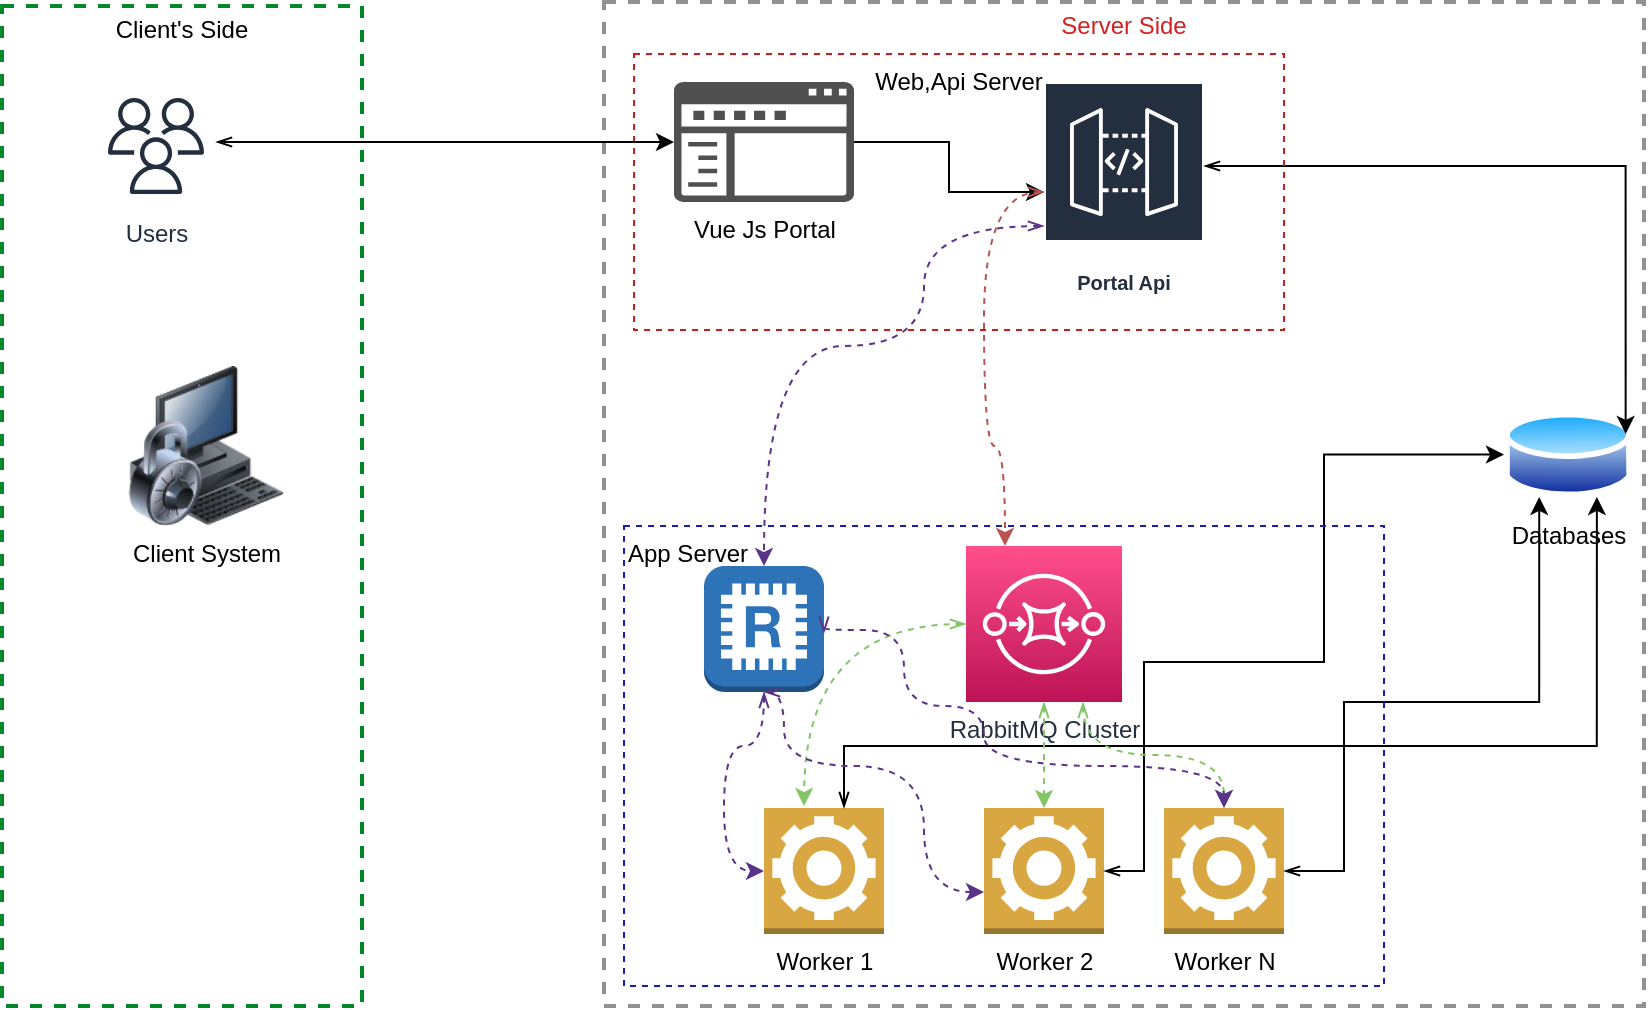 <mxfile version="21.3.2" type="github">
  <diagram id="_KsFbbM1c4Vf_MlxP51w" name="Page-1">
    <mxGraphModel dx="864" dy="467" grid="1" gridSize="10" guides="1" tooltips="1" connect="1" arrows="1" fold="1" page="1" pageScale="1" pageWidth="850" pageHeight="1100" math="0" shadow="0">
      <root>
        <mxCell id="0" />
        <mxCell id="1" parent="0" />
        <mxCell id="yMU-ZAaQUFapcs6r5aY3-1" value="Client&#39;s Side" style="fontStyle=0;verticalAlign=top;align=center;spacingTop=-2;fillColor=none;rounded=0;whiteSpace=wrap;html=1;strokeColor=#00882B;strokeWidth=2;dashed=1;container=1;collapsible=0;expand=0;recursiveResize=0;" parent="1" vertex="1">
          <mxGeometry x="109" y="40" width="180" height="500" as="geometry" />
        </mxCell>
        <mxCell id="yMU-ZAaQUFapcs6r5aY3-2" value="Users" style="outlineConnect=0;fontColor=#232F3E;gradientColor=none;strokeColor=#232F3E;fillColor=#ffffff;dashed=0;verticalLabelPosition=bottom;verticalAlign=top;align=center;html=1;fontSize=12;fontStyle=0;aspect=fixed;shape=mxgraph.aws4.resourceIcon;resIcon=mxgraph.aws4.users;" parent="yMU-ZAaQUFapcs6r5aY3-1" vertex="1">
          <mxGeometry x="47" y="40" width="60" height="60" as="geometry" />
        </mxCell>
        <mxCell id="yMU-ZAaQUFapcs6r5aY3-34" value="Client System" style="image;html=1;image=img/lib/clip_art/computers/Secure_System_128x128.png;dashed=0;fillColor=#D9A741;" parent="yMU-ZAaQUFapcs6r5aY3-1" vertex="1">
          <mxGeometry x="62" y="180" width="80" height="80" as="geometry" />
        </mxCell>
        <mxCell id="yMU-ZAaQUFapcs6r5aY3-3" value="Server Side" style="fontStyle=0;verticalAlign=top;align=center;spacingTop=-2;fillColor=none;rounded=0;whiteSpace=wrap;html=1;strokeColor=#919191;strokeWidth=2;dashed=1;container=1;collapsible=0;expand=0;recursiveResize=0;fontColor=#d42121;" parent="1" vertex="1">
          <mxGeometry x="410" y="38" width="520" height="502" as="geometry" />
        </mxCell>
        <mxCell id="yMU-ZAaQUFapcs6r5aY3-29" style="edgeStyle=orthogonalEdgeStyle;rounded=0;orthogonalLoop=1;jettySize=auto;html=1;" parent="yMU-ZAaQUFapcs6r5aY3-3" source="yMU-ZAaQUFapcs6r5aY3-5" target="yMU-ZAaQUFapcs6r5aY3-6" edge="1">
          <mxGeometry relative="1" as="geometry" />
        </mxCell>
        <mxCell id="yMU-ZAaQUFapcs6r5aY3-5" value="Vue Js Portal" style="pointerEvents=1;shadow=0;dashed=0;html=1;strokeColor=none;labelPosition=center;verticalLabelPosition=bottom;verticalAlign=top;align=center;fillColor=#505050;shape=mxgraph.mscae.intune.company_portal" parent="yMU-ZAaQUFapcs6r5aY3-3" vertex="1">
          <mxGeometry x="35" y="40" width="90" height="60" as="geometry" />
        </mxCell>
        <mxCell id="yMU-ZAaQUFapcs6r5aY3-6" value="Portal Api" style="outlineConnect=0;fontColor=#232F3E;gradientColor=none;strokeColor=#ffffff;fillColor=#232F3E;dashed=0;verticalLabelPosition=middle;verticalAlign=bottom;align=center;html=1;whiteSpace=wrap;fontSize=10;fontStyle=1;spacing=3;shape=mxgraph.aws4.productIcon;prIcon=mxgraph.aws4.api_gateway;" parent="yMU-ZAaQUFapcs6r5aY3-3" vertex="1">
          <mxGeometry x="220" y="40" width="80" height="110" as="geometry" />
        </mxCell>
        <mxCell id="yMU-ZAaQUFapcs6r5aY3-62" style="edgeStyle=orthogonalEdgeStyle;curved=1;rounded=0;orthogonalLoop=1;jettySize=auto;html=1;startArrow=openThin;startFill=0;dashed=1;fillColor=#f8cecc;strokeColor=#b85450;entryX=0.25;entryY=0;entryDx=0;entryDy=0;entryPerimeter=0;" parent="yMU-ZAaQUFapcs6r5aY3-3" source="yMU-ZAaQUFapcs6r5aY3-6" target="x4FNr3anz5mZ0z94SjzF-9" edge="1">
          <mxGeometry relative="1" as="geometry">
            <Array as="points">
              <mxPoint x="190" y="95" />
              <mxPoint x="190" y="222" />
              <mxPoint x="200" y="222" />
            </Array>
          </mxGeometry>
        </mxCell>
        <mxCell id="yMU-ZAaQUFapcs6r5aY3-9" value="Worker 2" style="outlineConnect=0;dashed=0;verticalLabelPosition=bottom;verticalAlign=top;align=center;html=1;shape=mxgraph.aws3.worker;fillColor=#D9A741;gradientColor=none;labelBackgroundColor=none;fontColor=#000000;" parent="yMU-ZAaQUFapcs6r5aY3-3" vertex="1">
          <mxGeometry x="190" y="403" width="60" height="63" as="geometry" />
        </mxCell>
        <mxCell id="yMU-ZAaQUFapcs6r5aY3-50" style="edgeStyle=orthogonalEdgeStyle;rounded=0;orthogonalLoop=1;jettySize=auto;html=1;exitX=1;exitY=0.5;exitDx=0;exitDy=0;exitPerimeter=0;startArrow=openThin;startFill=0;entryX=0;entryY=0.5;entryDx=0;entryDy=0;" parent="yMU-ZAaQUFapcs6r5aY3-3" source="yMU-ZAaQUFapcs6r5aY3-9" target="x4FNr3anz5mZ0z94SjzF-1" edge="1">
          <mxGeometry relative="1" as="geometry">
            <mxPoint x="440" y="230" as="targetPoint" />
            <Array as="points">
              <mxPoint x="270" y="435" />
              <mxPoint x="270" y="330" />
              <mxPoint x="360" y="330" />
              <mxPoint x="360" y="226" />
            </Array>
          </mxGeometry>
        </mxCell>
        <mxCell id="yMU-ZAaQUFapcs6r5aY3-11" value="Worker N" style="outlineConnect=0;dashed=0;verticalLabelPosition=bottom;verticalAlign=top;align=center;html=1;shape=mxgraph.aws3.worker;fillColor=#D9A741;gradientColor=none;" parent="yMU-ZAaQUFapcs6r5aY3-3" vertex="1">
          <mxGeometry x="280" y="403" width="60" height="63" as="geometry" />
        </mxCell>
        <mxCell id="x4FNr3anz5mZ0z94SjzF-1" value="Databases" style="aspect=fixed;perimeter=ellipsePerimeter;align=center;shadow=0;dashed=0;spacingTop=3;image;image=img/lib/active_directory/database.svg;labelBackgroundColor=none;fontColor=#000000;html=1;" parent="yMU-ZAaQUFapcs6r5aY3-3" vertex="1">
          <mxGeometry x="450" y="202.6" width="64.05" height="47.4" as="geometry" />
        </mxCell>
        <mxCell id="x4FNr3anz5mZ0z94SjzF-3" value="Worker 1" style="outlineConnect=0;dashed=0;verticalLabelPosition=bottom;verticalAlign=top;align=center;html=1;shape=mxgraph.aws3.worker;fillColor=#D9A741;gradientColor=none;labelBackgroundColor=none;fontColor=#000000;" parent="yMU-ZAaQUFapcs6r5aY3-3" vertex="1">
          <mxGeometry x="80" y="403" width="60" height="63" as="geometry" />
        </mxCell>
        <mxCell id="x4FNr3anz5mZ0z94SjzF-5" style="edgeStyle=orthogonalEdgeStyle;rounded=0;orthogonalLoop=1;jettySize=auto;html=1;exitX=1;exitY=0.5;exitDx=0;exitDy=0;exitPerimeter=0;startArrow=openThin;startFill=0;entryX=0.25;entryY=1;entryDx=0;entryDy=0;" parent="yMU-ZAaQUFapcs6r5aY3-3" source="yMU-ZAaQUFapcs6r5aY3-11" target="x4FNr3anz5mZ0z94SjzF-1" edge="1">
          <mxGeometry relative="1" as="geometry">
            <mxPoint x="450.0" y="294.8" as="targetPoint" />
            <Array as="points">
              <mxPoint x="370" y="435" />
              <mxPoint x="370" y="350" />
              <mxPoint x="467" y="350" />
            </Array>
            <mxPoint x="340" y="250" as="sourcePoint" />
          </mxGeometry>
        </mxCell>
        <mxCell id="x4FNr3anz5mZ0z94SjzF-6" style="edgeStyle=orthogonalEdgeStyle;rounded=0;orthogonalLoop=1;jettySize=auto;html=1;startArrow=openThin;startFill=0;entryX=0.75;entryY=1;entryDx=0;entryDy=0;" parent="yMU-ZAaQUFapcs6r5aY3-3" source="x4FNr3anz5mZ0z94SjzF-3" target="x4FNr3anz5mZ0z94SjzF-1" edge="1">
          <mxGeometry relative="1" as="geometry">
            <mxPoint x="450.0" y="123.0" as="targetPoint" />
            <Array as="points">
              <mxPoint x="120" y="372" />
              <mxPoint x="497" y="372" />
            </Array>
            <mxPoint x="340" y="78.2" as="sourcePoint" />
          </mxGeometry>
        </mxCell>
        <mxCell id="x4FNr3anz5mZ0z94SjzF-9" value="RabbitMQ Cluster" style="sketch=0;points=[[0,0,0],[0.25,0,0],[0.5,0,0],[0.75,0,0],[1,0,0],[0,1,0],[0.25,1,0],[0.5,1,0],[0.75,1,0],[1,1,0],[0,0.25,0],[0,0.5,0],[0,0.75,0],[1,0.25,0],[1,0.5,0],[1,0.75,0]];outlineConnect=0;fontColor=#232F3E;gradientColor=#FF4F8B;gradientDirection=north;fillColor=#BC1356;strokeColor=#ffffff;dashed=0;verticalLabelPosition=bottom;verticalAlign=top;align=center;html=1;fontSize=12;fontStyle=0;aspect=fixed;shape=mxgraph.aws4.resourceIcon;resIcon=mxgraph.aws4.sqs;labelBackgroundColor=none;" parent="yMU-ZAaQUFapcs6r5aY3-3" vertex="1">
          <mxGeometry x="181" y="272" width="78" height="78" as="geometry" />
        </mxCell>
        <mxCell id="yMU-ZAaQUFapcs6r5aY3-60" style="edgeStyle=orthogonalEdgeStyle;curved=1;rounded=0;orthogonalLoop=1;jettySize=auto;html=1;startArrow=openThin;startFill=0;strokeColor=#82c566;dashed=1;labelBackgroundColor=none;labelBorderColor=default;entryX=0.5;entryY=0;entryDx=0;entryDy=0;entryPerimeter=0;" parent="yMU-ZAaQUFapcs6r5aY3-3" source="x4FNr3anz5mZ0z94SjzF-9" target="yMU-ZAaQUFapcs6r5aY3-9" edge="1">
          <mxGeometry relative="1" as="geometry">
            <mxPoint x="120" y="320" as="targetPoint" />
          </mxGeometry>
        </mxCell>
        <mxCell id="x4FNr3anz5mZ0z94SjzF-10" style="edgeStyle=orthogonalEdgeStyle;curved=1;rounded=0;orthogonalLoop=1;jettySize=auto;html=1;startArrow=openThin;startFill=0;strokeColor=#82c566;dashed=1;labelBackgroundColor=none;labelBorderColor=default;entryX=0.5;entryY=0;entryDx=0;entryDy=0;entryPerimeter=0;exitX=0.75;exitY=1;exitDx=0;exitDy=0;exitPerimeter=0;" parent="yMU-ZAaQUFapcs6r5aY3-3" source="x4FNr3anz5mZ0z94SjzF-9" target="yMU-ZAaQUFapcs6r5aY3-11" edge="1">
          <mxGeometry relative="1" as="geometry">
            <mxPoint x="230" y="520" as="targetPoint" />
            <mxPoint x="279" y="238" as="sourcePoint" />
          </mxGeometry>
        </mxCell>
        <mxCell id="x4FNr3anz5mZ0z94SjzF-15" style="edgeStyle=orthogonalEdgeStyle;rounded=0;orthogonalLoop=1;jettySize=auto;html=1;startArrow=openThin;startFill=0;entryX=1;entryY=0.25;entryDx=0;entryDy=0;" parent="yMU-ZAaQUFapcs6r5aY3-3" source="yMU-ZAaQUFapcs6r5aY3-6" target="x4FNr3anz5mZ0z94SjzF-1" edge="1">
          <mxGeometry relative="1" as="geometry">
            <mxPoint x="123" y="211.5" as="sourcePoint" />
            <mxPoint x="496.683" y="115.228" as="targetPoint" />
            <Array as="points">
              <mxPoint x="511" y="82" />
            </Array>
          </mxGeometry>
        </mxCell>
        <mxCell id="x4FNr3anz5mZ0z94SjzF-14" value="Web,Api Server" style="rounded=0;whiteSpace=wrap;html=1;labelBackgroundColor=none;fillStyle=dots;fillColor=none;dashed=1;align=center;verticalAlign=top;fontColor=#000000;strokeColor=#ce1c1c;" parent="yMU-ZAaQUFapcs6r5aY3-3" vertex="1">
          <mxGeometry x="15" y="26" width="325" height="138" as="geometry" />
        </mxCell>
        <mxCell id="xUTsG6EXteNMuKocuy_s-2" value="App Server" style="rounded=0;whiteSpace=wrap;html=1;labelBackgroundColor=none;fillStyle=dots;fillColor=none;dashed=1;align=left;verticalAlign=top;fontColor=#000000;strokeColor=#161cc0;" vertex="1" parent="yMU-ZAaQUFapcs6r5aY3-3">
          <mxGeometry x="10" y="262" width="380" height="230" as="geometry" />
        </mxCell>
        <mxCell id="x4FNr3anz5mZ0z94SjzF-12" style="edgeStyle=orthogonalEdgeStyle;rounded=0;orthogonalLoop=1;jettySize=auto;html=1;startArrow=openThin;startFill=0;entryX=0;entryY=0.5;entryDx=0;entryDy=0;entryPerimeter=0;" parent="1" source="yMU-ZAaQUFapcs6r5aY3-2" target="yMU-ZAaQUFapcs6r5aY3-5" edge="1">
          <mxGeometry relative="1" as="geometry">
            <mxPoint x="217" y="100" as="sourcePoint" />
            <mxPoint x="427" y="87" as="targetPoint" />
            <Array as="points">
              <mxPoint x="320" y="108" />
              <mxPoint x="320" y="108" />
            </Array>
          </mxGeometry>
        </mxCell>
        <mxCell id="xUTsG6EXteNMuKocuy_s-1" style="edgeStyle=orthogonalEdgeStyle;curved=1;rounded=0;orthogonalLoop=1;jettySize=auto;html=1;startArrow=openThin;startFill=0;strokeColor=#82c566;dashed=1;labelBackgroundColor=none;labelBorderColor=default;" edge="1" parent="1" source="x4FNr3anz5mZ0z94SjzF-9">
          <mxGeometry relative="1" as="geometry">
            <mxPoint x="510" y="440" as="targetPoint" />
            <mxPoint x="512" y="398" as="sourcePoint" />
          </mxGeometry>
        </mxCell>
        <mxCell id="xUTsG6EXteNMuKocuy_s-3" value="" style="outlineConnect=0;dashed=0;verticalLabelPosition=bottom;verticalAlign=top;align=center;html=1;shape=mxgraph.aws3.redis;fillColor=#2E73B8;gradientColor=none;" vertex="1" parent="1">
          <mxGeometry x="460" y="320" width="60" height="63" as="geometry" />
        </mxCell>
        <mxCell id="xUTsG6EXteNMuKocuy_s-4" style="edgeStyle=orthogonalEdgeStyle;curved=1;rounded=0;orthogonalLoop=1;jettySize=auto;html=1;startArrow=openThin;startFill=0;dashed=1;fillColor=#f8cecc;strokeColor=#5a3489;entryX=0.5;entryY=0;entryDx=0;entryDy=0;entryPerimeter=0;" edge="1" parent="1" source="yMU-ZAaQUFapcs6r5aY3-6" target="xUTsG6EXteNMuKocuy_s-3">
          <mxGeometry relative="1" as="geometry">
            <Array as="points">
              <mxPoint x="570" y="150" />
              <mxPoint x="570" y="210" />
              <mxPoint x="490" y="210" />
            </Array>
            <mxPoint x="520" y="143" as="sourcePoint" />
            <mxPoint x="501" y="320" as="targetPoint" />
          </mxGeometry>
        </mxCell>
        <mxCell id="xUTsG6EXteNMuKocuy_s-5" style="edgeStyle=orthogonalEdgeStyle;curved=1;rounded=0;orthogonalLoop=1;jettySize=auto;html=1;startArrow=openThin;startFill=0;dashed=1;fillColor=#f8cecc;strokeColor=#5A3489;entryX=0;entryY=0.5;entryDx=0;entryDy=0;entryPerimeter=0;exitX=0.5;exitY=1;exitDx=0;exitDy=0;exitPerimeter=0;" edge="1" parent="1" source="xUTsG6EXteNMuKocuy_s-3" target="x4FNr3anz5mZ0z94SjzF-3">
          <mxGeometry relative="1" as="geometry">
            <Array as="points">
              <mxPoint x="490" y="410" />
              <mxPoint x="470" y="410" />
              <mxPoint x="470" y="473" />
            </Array>
            <mxPoint x="660" y="280" as="sourcePoint" />
            <mxPoint x="520" y="450" as="targetPoint" />
          </mxGeometry>
        </mxCell>
        <mxCell id="xUTsG6EXteNMuKocuy_s-6" style="edgeStyle=orthogonalEdgeStyle;curved=1;rounded=0;orthogonalLoop=1;jettySize=auto;html=1;startArrow=openThin;startFill=0;dashed=1;fillColor=#f8cecc;strokeColor=#5A3489;exitX=0.5;exitY=1;exitDx=0;exitDy=0;exitPerimeter=0;" edge="1" parent="1" source="xUTsG6EXteNMuKocuy_s-3" target="yMU-ZAaQUFapcs6r5aY3-9">
          <mxGeometry relative="1" as="geometry">
            <Array as="points">
              <mxPoint x="500" y="383" />
              <mxPoint x="500" y="420" />
              <mxPoint x="570" y="420" />
              <mxPoint x="570" y="483" />
            </Array>
            <mxPoint x="500" y="393" as="sourcePoint" />
            <mxPoint x="500" y="483" as="targetPoint" />
          </mxGeometry>
        </mxCell>
        <mxCell id="xUTsG6EXteNMuKocuy_s-7" style="edgeStyle=orthogonalEdgeStyle;curved=1;rounded=0;orthogonalLoop=1;jettySize=auto;html=1;startArrow=openThin;startFill=0;dashed=1;fillColor=#f8cecc;strokeColor=#5A3489;exitX=1;exitY=0.53;exitDx=0;exitDy=0;exitPerimeter=0;entryX=0.5;entryY=0;entryDx=0;entryDy=0;entryPerimeter=0;" edge="1" parent="1" source="xUTsG6EXteNMuKocuy_s-3" target="yMU-ZAaQUFapcs6r5aY3-11">
          <mxGeometry relative="1" as="geometry">
            <Array as="points">
              <mxPoint x="520" y="352" />
              <mxPoint x="560" y="352" />
              <mxPoint x="560" y="390" />
              <mxPoint x="600" y="390" />
              <mxPoint x="600" y="420" />
              <mxPoint x="720" y="420" />
            </Array>
            <mxPoint x="500" y="393" as="sourcePoint" />
            <mxPoint x="610" y="493" as="targetPoint" />
          </mxGeometry>
        </mxCell>
      </root>
    </mxGraphModel>
  </diagram>
</mxfile>
